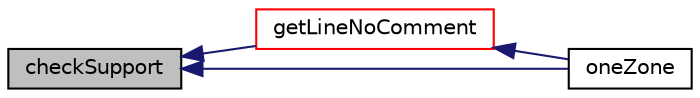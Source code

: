 digraph "checkSupport"
{
  bgcolor="transparent";
  edge [fontname="Helvetica",fontsize="10",labelfontname="Helvetica",labelfontsize="10"];
  node [fontname="Helvetica",fontsize="10",shape=record];
  rankdir="LR";
  Node89 [label="checkSupport",height=0.2,width=0.4,color="black", fillcolor="grey75", style="filled", fontcolor="black"];
  Node89 -> Node90 [dir="back",color="midnightblue",fontsize="10",style="solid",fontname="Helvetica"];
  Node90 [label="getLineNoComment",height=0.2,width=0.4,color="red",URL="$a30913.html#a0498e06dcbcd776540014fb90e2600c4",tooltip="Read non-comment line. "];
  Node90 -> Node91 [dir="back",color="midnightblue",fontsize="10",style="solid",fontname="Helvetica"];
  Node91 [label="oneZone",height=0.2,width=0.4,color="black",URL="$a30913.html#a74d96762df3c55061bbb784e4f738a75",tooltip="Return a list with a single entry,. "];
  Node89 -> Node91 [dir="back",color="midnightblue",fontsize="10",style="solid",fontname="Helvetica"];
}
